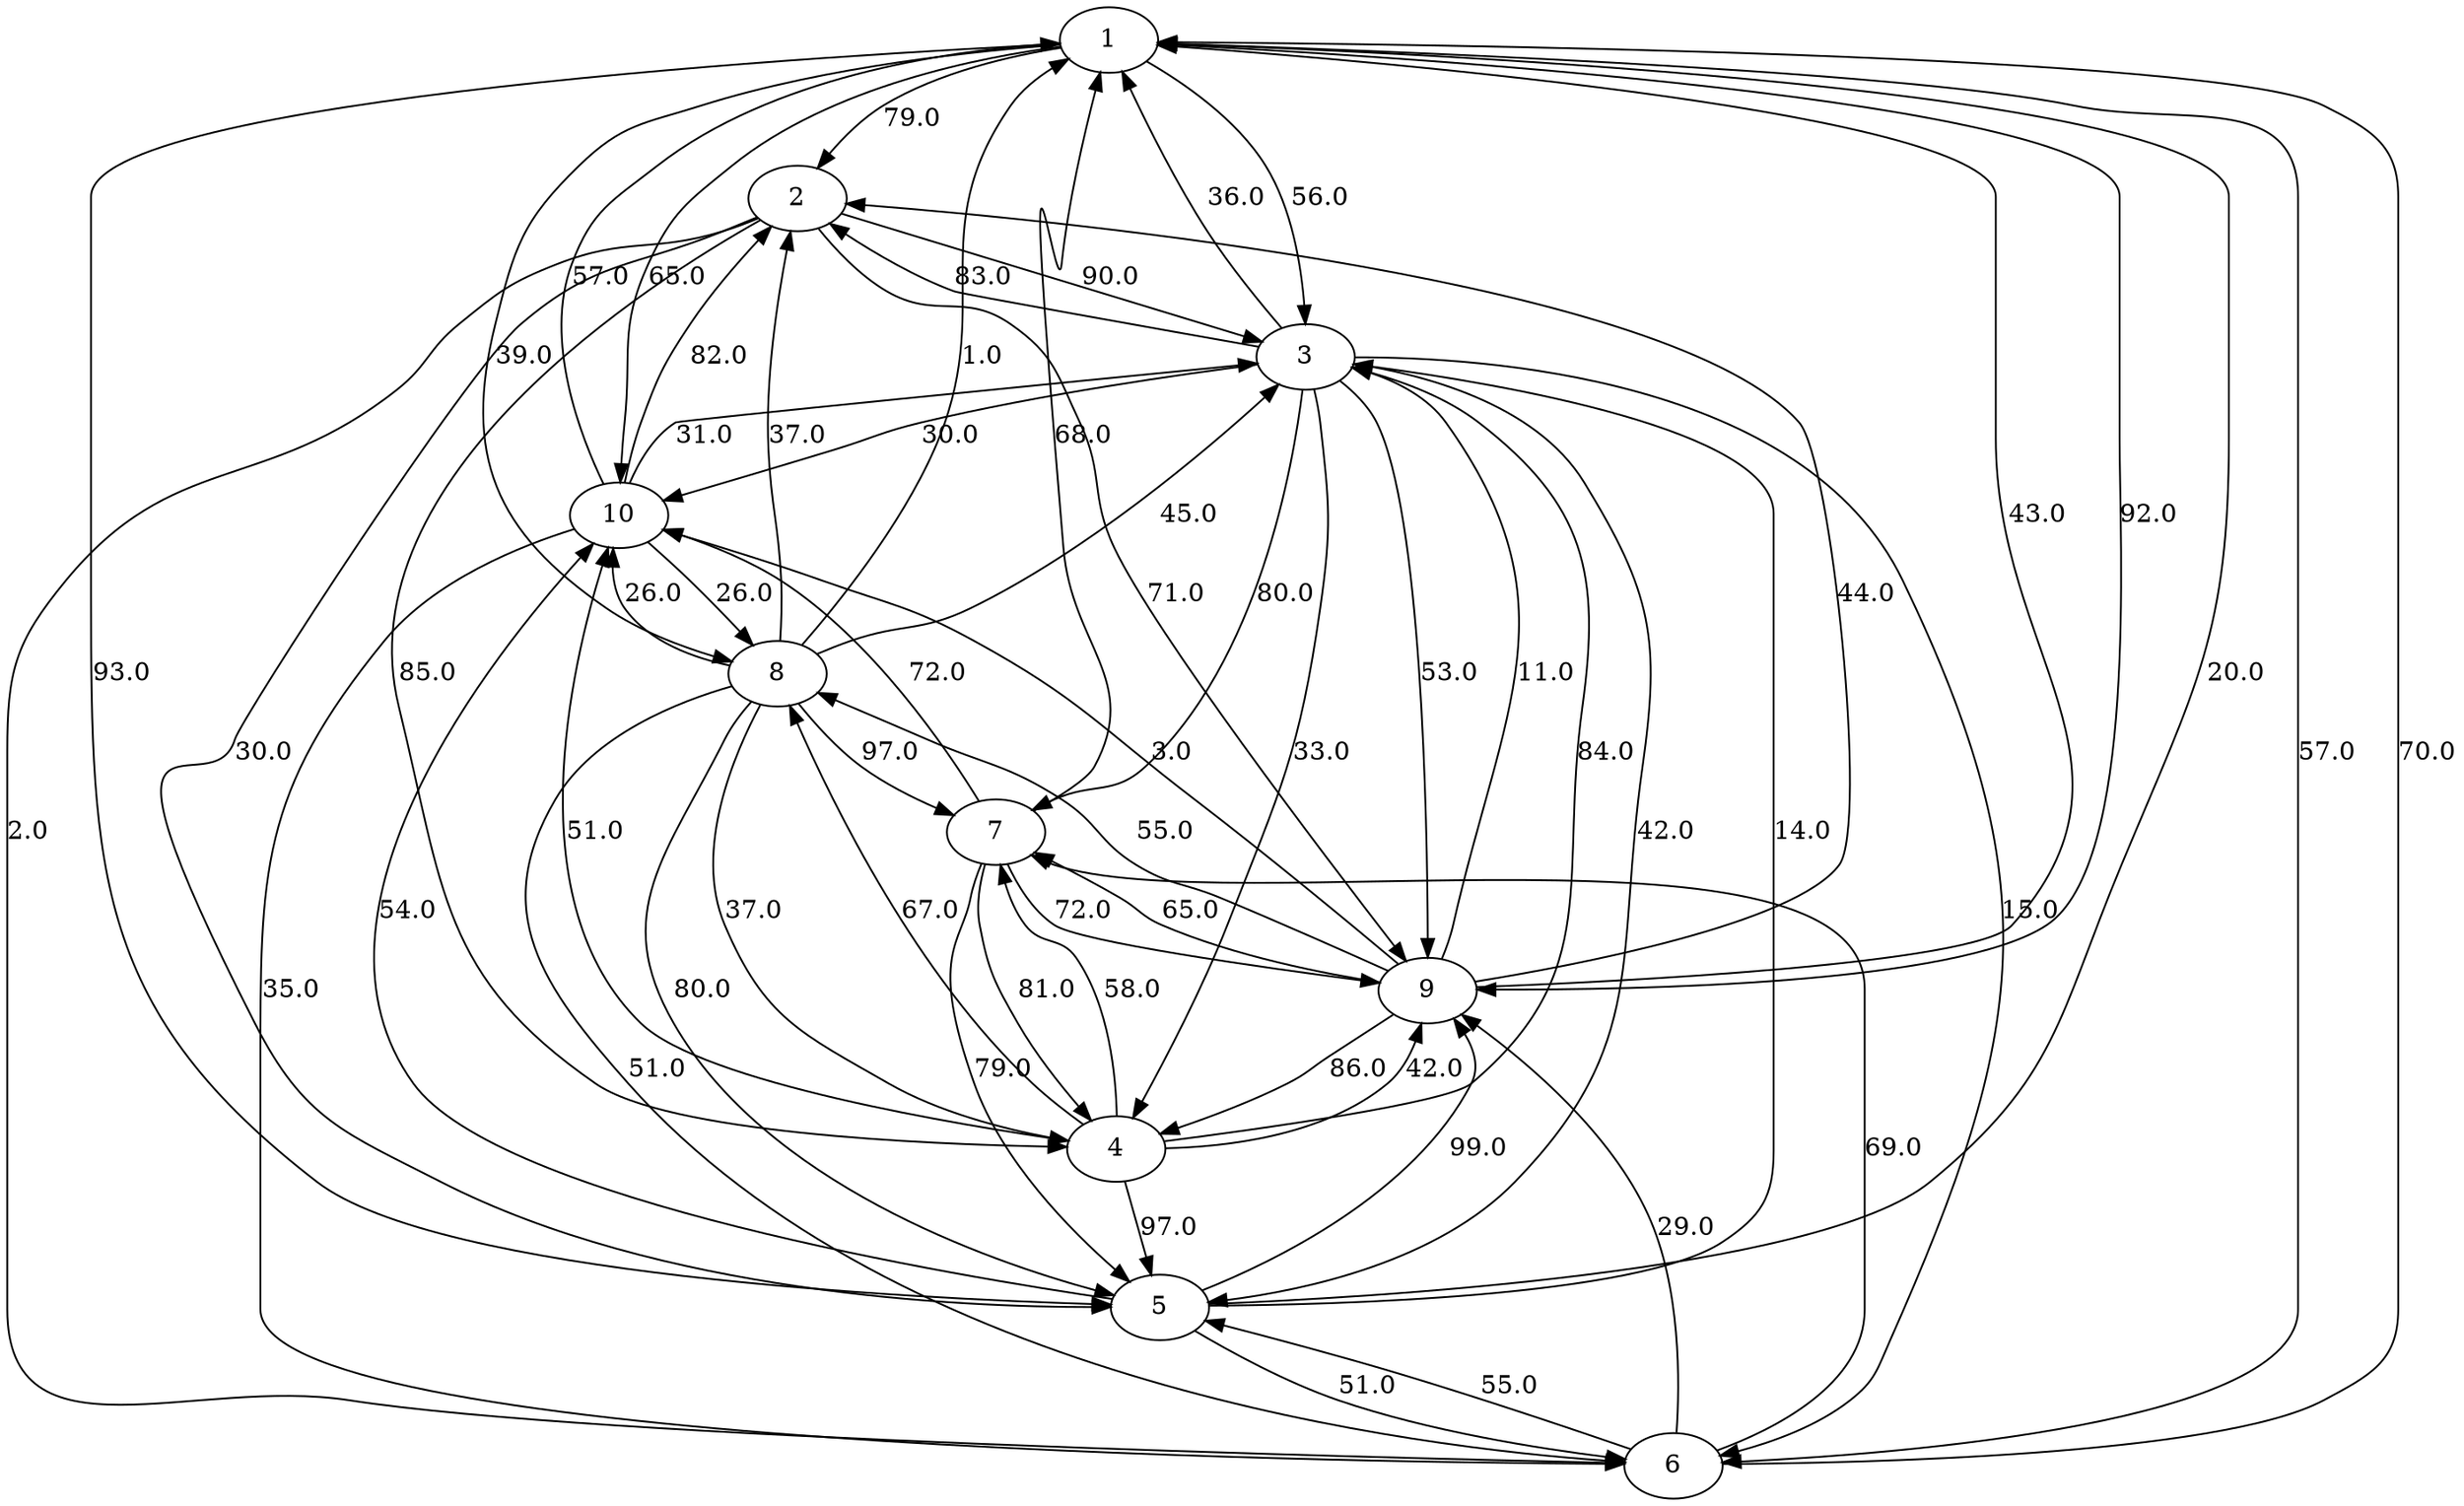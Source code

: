 strict digraph G {
  1 [ label="1" ];
  2 [ label="2" ];
  3 [ label="3" ];
  4 [ label="4" ];
  5 [ label="5" ];
  6 [ label="6" ];
  7 [ label="7" ];
  8 [ label="8" ];
  9 [ label="9" ];
  10 [ label="10" ];
  1 -> 2 [ label="79.0" ];
  3 -> 1 [ label="36.0" ];
  10 -> 6 [ label="35.0" ];
  9 -> 1 [ label="43.0" ];
  5 -> 6 [ label="51.0" ];
  4 -> 5 [ label="97.0" ];
  8 -> 2 [ label="37.0" ];
  1 -> 10 [ label="65.0" ];
  9 -> 3 [ label="11.0" ];
  8 -> 4 [ label="37.0" ];
  10 -> 2 [ label="82.0" ];
  7 -> 5 [ label="79.0" ];
  1 -> 3 [ label="56.0" ];
  8 -> 1 [ label="1.0" ];
  1 -> 5 [ label="93.0" ];
  10 -> 3 [ label="31.0" ];
  9 -> 7 [ label="65.0" ];
  2 -> 3 [ label="90.0" ];
  3 -> 7 [ label="80.0" ];
  6 -> 1 [ label="70.0" ];
  7 -> 9 [ label="72.0" ];
  3 -> 6 [ label="15.0" ];
  3 -> 4 [ label="33.0" ];
  9 -> 8 [ label="55.0" ];
  8 -> 5 [ label="80.0" ];
  4 -> 10 [ label="51.0" ];
  3 -> 10 [ label="30.0" ];
  10 -> 1 [ label="57.0" ];
  8 -> 7 [ label="97.0" ];
  10 -> 8 [ label="26.0" ];
  1 -> 9 [ label="92.0" ];
  4 -> 3 [ label="84.0" ];
  9 -> 10 [ label="3.0" ];
  2 -> 4 [ label="85.0" ];
  6 -> 9 [ label="29.0" ];
  3 -> 5 [ label="42.0" ];
  9 -> 2 [ label="44.0" ];
  9 -> 4 [ label="86.0" ];
  8 -> 3 [ label="45.0" ];
  7 -> 4 [ label="81.0" ];
  4 -> 9 [ label="42.0" ];
  2 -> 5 [ label="30.0" ];
  3 -> 9 [ label="53.0" ];
  4 -> 8 [ label="67.0" ];
  1 -> 8 [ label="39.0" ];
  8 -> 10 [ label="26.0" ];
  5 -> 10 [ label="54.0" ];
  2 -> 6 [ label="2.0" ];
  5 -> 1 [ label="20.0" ];
  3 -> 2 [ label="83.0" ];
  6 -> 5 [ label="55.0" ];
  5 -> 3 [ label="14.0" ];
  2 -> 9 [ label="71.0" ];
  8 -> 6 [ label="51.0" ];
  7 -> 10 [ label="72.0" ];
  7 -> 1 [ label="68.0" ];
  5 -> 9 [ label="99.0" ];
  1 -> 6 [ label="57.0" ];
  4 -> 7 [ label="58.0" ];
  6 -> 7 [ label="69.0" ];
}
